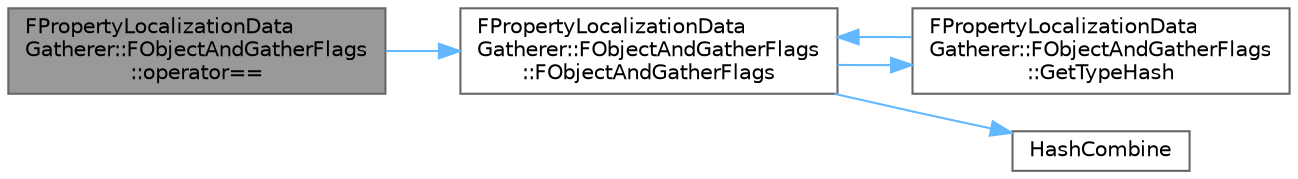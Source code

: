digraph "FPropertyLocalizationDataGatherer::FObjectAndGatherFlags::operator=="
{
 // INTERACTIVE_SVG=YES
 // LATEX_PDF_SIZE
  bgcolor="transparent";
  edge [fontname=Helvetica,fontsize=10,labelfontname=Helvetica,labelfontsize=10];
  node [fontname=Helvetica,fontsize=10,shape=box,height=0.2,width=0.4];
  rankdir="LR";
  Node1 [id="Node000001",label="FPropertyLocalizationData\lGatherer::FObjectAndGatherFlags\l::operator==",height=0.2,width=0.4,color="gray40", fillcolor="grey60", style="filled", fontcolor="black",tooltip=" "];
  Node1 -> Node2 [id="edge1_Node000001_Node000002",color="steelblue1",style="solid",tooltip=" "];
  Node2 [id="Node000002",label="FPropertyLocalizationData\lGatherer::FObjectAndGatherFlags\l::FObjectAndGatherFlags",height=0.2,width=0.4,color="grey40", fillcolor="white", style="filled",URL="$da/de0/structFPropertyLocalizationDataGatherer_1_1FObjectAndGatherFlags.html#a666e6018e678b02c0f18ef2c91189756",tooltip=" "];
  Node2 -> Node3 [id="edge2_Node000002_Node000003",color="steelblue1",style="solid",tooltip=" "];
  Node3 [id="Node000003",label="FPropertyLocalizationData\lGatherer::FObjectAndGatherFlags\l::GetTypeHash",height=0.2,width=0.4,color="grey40", fillcolor="white", style="filled",URL="$da/de0/structFPropertyLocalizationDataGatherer_1_1FObjectAndGatherFlags.html#a505be3c66f144f9ff38bbb6e9ed88058",tooltip=" "];
  Node3 -> Node2 [id="edge3_Node000003_Node000002",color="steelblue1",style="solid",tooltip=" "];
  Node2 -> Node4 [id="edge4_Node000002_Node000004",color="steelblue1",style="solid",tooltip=" "];
  Node4 [id="Node000004",label="HashCombine",height=0.2,width=0.4,color="grey40", fillcolor="white", style="filled",URL="$d1/d62/TypeHash_8h.html#a6e32bf5278bd0674fe161b006c21e854",tooltip="Combines two hash values to get a third."];
}
